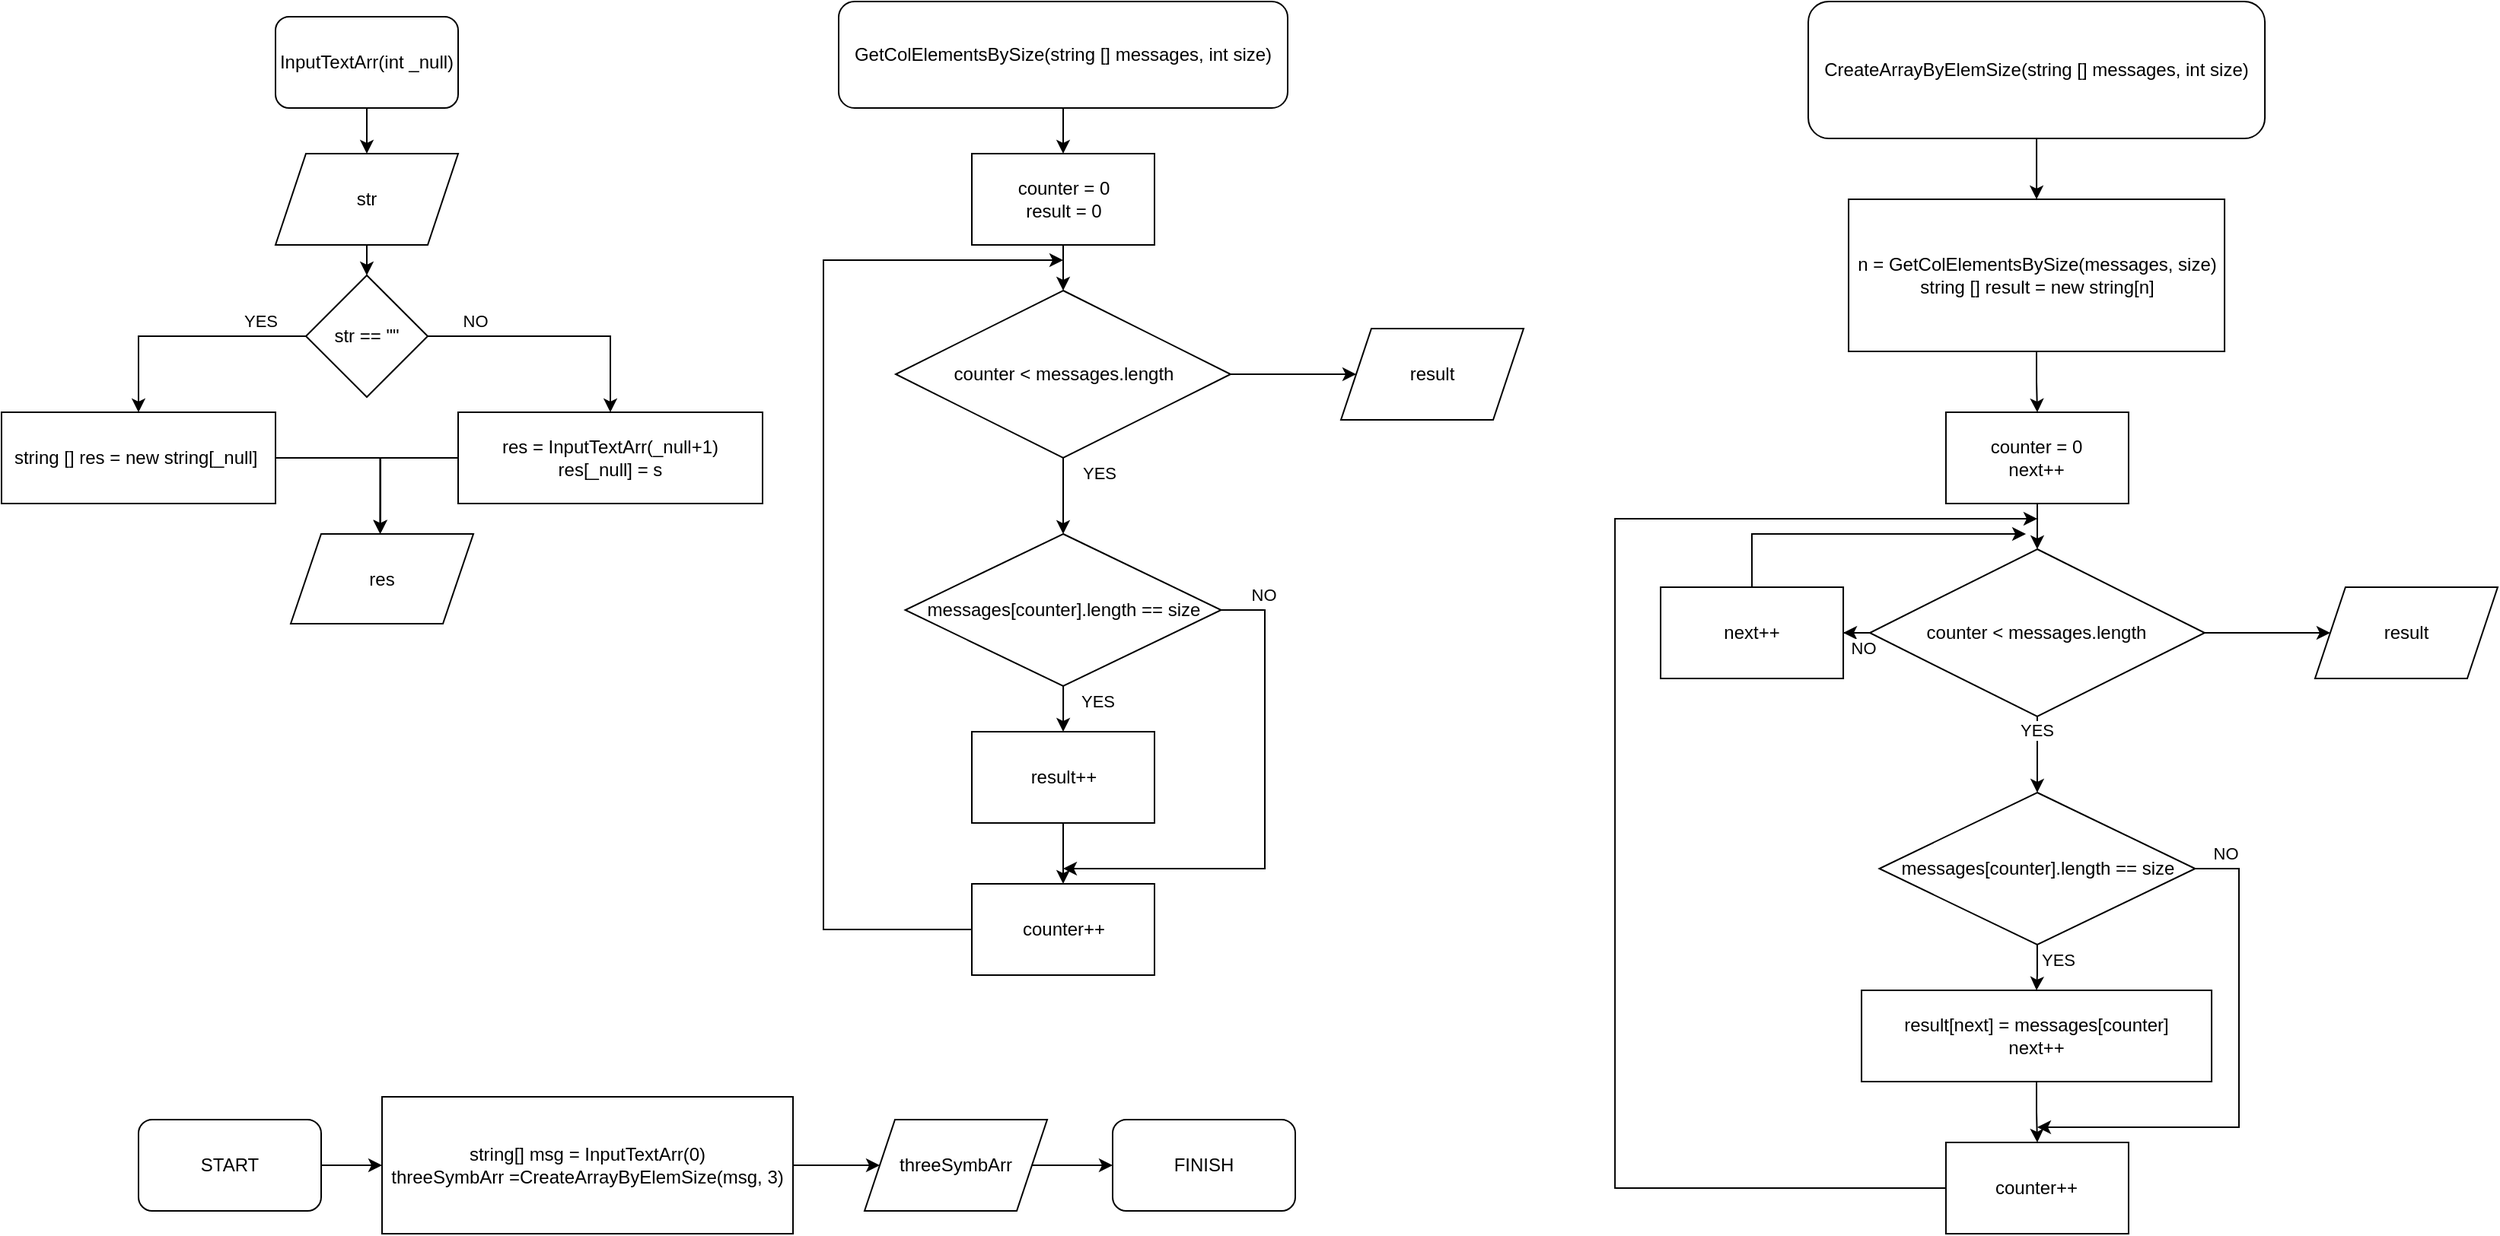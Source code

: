 <mxfile version="20.4.0" type="device"><diagram id="tbJE3glOUyHPcwlZO3bd" name="Страница 1"><mxGraphModel dx="1949" dy="1097" grid="1" gridSize="10" guides="1" tooltips="1" connect="1" arrows="1" fold="1" page="1" pageScale="1" pageWidth="827" pageHeight="1169" math="0" shadow="0"><root><mxCell id="0"/><mxCell id="1" parent="0"/><mxCell id="wAppSGFLKVEdXB1okQLq-21" style="edgeStyle=orthogonalEdgeStyle;rounded=0;orthogonalLoop=1;jettySize=auto;html=1;exitX=0.5;exitY=1;exitDx=0;exitDy=0;entryX=0.5;entryY=0;entryDx=0;entryDy=0;" parent="1" source="wAppSGFLKVEdXB1okQLq-1" target="wAppSGFLKVEdXB1okQLq-20" edge="1"><mxGeometry relative="1" as="geometry"/></mxCell><mxCell id="wAppSGFLKVEdXB1okQLq-1" value="InputTextArr(int _null)" style="rounded=1;whiteSpace=wrap;html=1;" parent="1" vertex="1"><mxGeometry x="180" y="20" width="120" height="60" as="geometry"/></mxCell><mxCell id="wAppSGFLKVEdXB1okQLq-13" style="edgeStyle=orthogonalEdgeStyle;rounded=0;orthogonalLoop=1;jettySize=auto;html=1;exitX=0;exitY=0.5;exitDx=0;exitDy=0;" parent="1" source="wAppSGFLKVEdXB1okQLq-6" target="wAppSGFLKVEdXB1okQLq-10" edge="1"><mxGeometry relative="1" as="geometry"/></mxCell><mxCell id="wAppSGFLKVEdXB1okQLq-16" value="YES" style="edgeLabel;html=1;align=center;verticalAlign=middle;resizable=0;points=[];" parent="wAppSGFLKVEdXB1okQLq-13" vertex="1" connectable="0"><mxGeometry x="-0.622" y="2" relative="1" as="geometry"><mxPoint y="-12" as="offset"/></mxGeometry></mxCell><mxCell id="wAppSGFLKVEdXB1okQLq-14" style="edgeStyle=orthogonalEdgeStyle;rounded=0;orthogonalLoop=1;jettySize=auto;html=1;exitX=1;exitY=0.5;exitDx=0;exitDy=0;entryX=0.5;entryY=0;entryDx=0;entryDy=0;" parent="1" source="wAppSGFLKVEdXB1okQLq-6" target="wAppSGFLKVEdXB1okQLq-9" edge="1"><mxGeometry relative="1" as="geometry"/></mxCell><mxCell id="wAppSGFLKVEdXB1okQLq-15" value="NO" style="edgeLabel;html=1;align=center;verticalAlign=middle;resizable=0;points=[];" parent="wAppSGFLKVEdXB1okQLq-14" vertex="1" connectable="0"><mxGeometry x="-0.632" y="1" relative="1" as="geometry"><mxPoint x="-1" y="-9" as="offset"/></mxGeometry></mxCell><mxCell id="wAppSGFLKVEdXB1okQLq-6" value="str == &quot;&quot;" style="rhombus;whiteSpace=wrap;html=1;" parent="1" vertex="1"><mxGeometry x="200" y="190" width="80" height="80" as="geometry"/></mxCell><mxCell id="wAppSGFLKVEdXB1okQLq-18" style="edgeStyle=orthogonalEdgeStyle;rounded=0;orthogonalLoop=1;jettySize=auto;html=1;entryX=0.491;entryY=-0.003;entryDx=0;entryDy=0;entryPerimeter=0;" parent="1" source="wAppSGFLKVEdXB1okQLq-9" edge="1" target="wAppSGFLKVEdXB1okQLq-44"><mxGeometry relative="1" as="geometry"><mxPoint x="250" y="410" as="targetPoint"/><Array as="points"><mxPoint x="249" y="310"/><mxPoint x="249" y="340"/><mxPoint x="249" y="340"/></Array></mxGeometry></mxCell><mxCell id="wAppSGFLKVEdXB1okQLq-9" value="res = InputTextArr(_null+1)&lt;br&gt;res[_null] = s" style="rounded=0;whiteSpace=wrap;html=1;" parent="1" vertex="1"><mxGeometry x="300" y="280" width="200" height="60" as="geometry"/></mxCell><mxCell id="wAppSGFLKVEdXB1okQLq-17" style="edgeStyle=orthogonalEdgeStyle;rounded=0;orthogonalLoop=1;jettySize=auto;html=1;entryX=0.489;entryY=-0.001;entryDx=0;entryDy=0;entryPerimeter=0;" parent="1" source="wAppSGFLKVEdXB1okQLq-10" target="wAppSGFLKVEdXB1okQLq-44" edge="1"><mxGeometry relative="1" as="geometry"><mxPoint x="247.92" y="406.02" as="targetPoint"/></mxGeometry></mxCell><mxCell id="wAppSGFLKVEdXB1okQLq-10" value="string [] res = new string[_null]&amp;nbsp;" style="rounded=0;whiteSpace=wrap;html=1;" parent="1" vertex="1"><mxGeometry y="280" width="180" height="60" as="geometry"/></mxCell><mxCell id="wAppSGFLKVEdXB1okQLq-22" style="edgeStyle=orthogonalEdgeStyle;rounded=0;orthogonalLoop=1;jettySize=auto;html=1;exitX=0.5;exitY=1;exitDx=0;exitDy=0;entryX=0.5;entryY=0;entryDx=0;entryDy=0;" parent="1" source="wAppSGFLKVEdXB1okQLq-20" target="wAppSGFLKVEdXB1okQLq-6" edge="1"><mxGeometry relative="1" as="geometry"/></mxCell><mxCell id="wAppSGFLKVEdXB1okQLq-20" value="str" style="shape=parallelogram;perimeter=parallelogramPerimeter;whiteSpace=wrap;html=1;fixedSize=1;" parent="1" vertex="1"><mxGeometry x="180" y="110" width="120" height="60" as="geometry"/></mxCell><mxCell id="wAppSGFLKVEdXB1okQLq-34" value="" style="edgeStyle=orthogonalEdgeStyle;rounded=0;orthogonalLoop=1;jettySize=auto;html=1;" parent="1" source="wAppSGFLKVEdXB1okQLq-23" target="wAppSGFLKVEdXB1okQLq-25" edge="1"><mxGeometry relative="1" as="geometry"/></mxCell><mxCell id="wAppSGFLKVEdXB1okQLq-23" value="GetColElementsBySize(string [] messages, int size)" style="rounded=1;whiteSpace=wrap;html=1;" parent="1" vertex="1"><mxGeometry x="550" y="10" width="295" height="70" as="geometry"/></mxCell><mxCell id="wAppSGFLKVEdXB1okQLq-33" style="edgeStyle=orthogonalEdgeStyle;rounded=0;orthogonalLoop=1;jettySize=auto;html=1;entryX=0.5;entryY=0;entryDx=0;entryDy=0;" parent="1" source="wAppSGFLKVEdXB1okQLq-25" target="wAppSGFLKVEdXB1okQLq-26" edge="1"><mxGeometry relative="1" as="geometry"/></mxCell><mxCell id="wAppSGFLKVEdXB1okQLq-25" value="counter = 0&lt;br&gt;result = 0" style="rounded=0;whiteSpace=wrap;html=1;" parent="1" vertex="1"><mxGeometry x="637.5" y="110" width="120" height="60" as="geometry"/></mxCell><mxCell id="wAppSGFLKVEdXB1okQLq-31" style="edgeStyle=orthogonalEdgeStyle;rounded=0;orthogonalLoop=1;jettySize=auto;html=1;entryX=0.5;entryY=0;entryDx=0;entryDy=0;" parent="1" source="wAppSGFLKVEdXB1okQLq-26" target="wAppSGFLKVEdXB1okQLq-27" edge="1"><mxGeometry relative="1" as="geometry"/></mxCell><mxCell id="wAppSGFLKVEdXB1okQLq-32" value="YES" style="edgeLabel;html=1;align=center;verticalAlign=middle;resizable=0;points=[];" parent="wAppSGFLKVEdXB1okQLq-31" vertex="1" connectable="0"><mxGeometry x="-0.664" y="-1" relative="1" as="geometry"><mxPoint x="24" y="1" as="offset"/></mxGeometry></mxCell><mxCell id="wAppSGFLKVEdXB1okQLq-43" value="" style="edgeStyle=orthogonalEdgeStyle;rounded=0;orthogonalLoop=1;jettySize=auto;html=1;" parent="1" source="wAppSGFLKVEdXB1okQLq-26" target="wAppSGFLKVEdXB1okQLq-42" edge="1"><mxGeometry relative="1" as="geometry"/></mxCell><mxCell id="wAppSGFLKVEdXB1okQLq-26" value="counter &amp;lt; messages.length" style="rhombus;whiteSpace=wrap;html=1;" parent="1" vertex="1"><mxGeometry x="587.5" y="200" width="220" height="110" as="geometry"/></mxCell><mxCell id="wAppSGFLKVEdXB1okQLq-36" value="" style="edgeStyle=orthogonalEdgeStyle;rounded=0;orthogonalLoop=1;jettySize=auto;html=1;" parent="1" source="wAppSGFLKVEdXB1okQLq-27" target="wAppSGFLKVEdXB1okQLq-29" edge="1"><mxGeometry relative="1" as="geometry"/></mxCell><mxCell id="wAppSGFLKVEdXB1okQLq-38" value="YES" style="edgeLabel;html=1;align=center;verticalAlign=middle;resizable=0;points=[];" parent="wAppSGFLKVEdXB1okQLq-36" vertex="1" connectable="0"><mxGeometry x="-0.688" relative="1" as="geometry"><mxPoint x="22" y="5" as="offset"/></mxGeometry></mxCell><mxCell id="wAppSGFLKVEdXB1okQLq-39" style="edgeStyle=orthogonalEdgeStyle;rounded=0;orthogonalLoop=1;jettySize=auto;html=1;" parent="1" source="wAppSGFLKVEdXB1okQLq-27" edge="1"><mxGeometry relative="1" as="geometry"><mxPoint x="697.5" y="580" as="targetPoint"/><Array as="points"><mxPoint x="830" y="410"/><mxPoint x="830" y="580"/></Array></mxGeometry></mxCell><mxCell id="wAppSGFLKVEdXB1okQLq-41" value="NO" style="edgeLabel;html=1;align=center;verticalAlign=middle;resizable=0;points=[];" parent="wAppSGFLKVEdXB1okQLq-39" vertex="1" connectable="0"><mxGeometry x="-0.492" y="-1" relative="1" as="geometry"><mxPoint y="-66" as="offset"/></mxGeometry></mxCell><mxCell id="wAppSGFLKVEdXB1okQLq-27" value="messages[counter].length == size" style="rhombus;whiteSpace=wrap;html=1;" parent="1" vertex="1"><mxGeometry x="593.75" y="360" width="207.5" height="100" as="geometry"/></mxCell><mxCell id="wAppSGFLKVEdXB1okQLq-37" value="" style="edgeStyle=orthogonalEdgeStyle;rounded=0;orthogonalLoop=1;jettySize=auto;html=1;" parent="1" source="wAppSGFLKVEdXB1okQLq-29" target="wAppSGFLKVEdXB1okQLq-30" edge="1"><mxGeometry relative="1" as="geometry"/></mxCell><mxCell id="wAppSGFLKVEdXB1okQLq-29" value="result++" style="rounded=0;whiteSpace=wrap;html=1;" parent="1" vertex="1"><mxGeometry x="637.5" y="490" width="120" height="60" as="geometry"/></mxCell><mxCell id="wAppSGFLKVEdXB1okQLq-35" style="edgeStyle=orthogonalEdgeStyle;rounded=0;orthogonalLoop=1;jettySize=auto;html=1;" parent="1" source="wAppSGFLKVEdXB1okQLq-30" edge="1"><mxGeometry relative="1" as="geometry"><mxPoint x="697.5" y="180" as="targetPoint"/><Array as="points"><mxPoint x="540" y="620"/><mxPoint x="540" y="180"/></Array></mxGeometry></mxCell><mxCell id="wAppSGFLKVEdXB1okQLq-30" value="counter++" style="rounded=0;whiteSpace=wrap;html=1;" parent="1" vertex="1"><mxGeometry x="637.5" y="590" width="120" height="60" as="geometry"/></mxCell><mxCell id="wAppSGFLKVEdXB1okQLq-42" value="result" style="shape=parallelogram;perimeter=parallelogramPerimeter;whiteSpace=wrap;html=1;fixedSize=1;" parent="1" vertex="1"><mxGeometry x="880" y="225" width="120" height="60" as="geometry"/></mxCell><mxCell id="wAppSGFLKVEdXB1okQLq-44" value="res" style="shape=parallelogram;perimeter=parallelogramPerimeter;whiteSpace=wrap;html=1;fixedSize=1;" parent="1" vertex="1"><mxGeometry x="190" y="360" width="120" height="59" as="geometry"/></mxCell><mxCell id="wAppSGFLKVEdXB1okQLq-49" value="" style="edgeStyle=orthogonalEdgeStyle;rounded=0;orthogonalLoop=1;jettySize=auto;html=1;" parent="1" source="wAppSGFLKVEdXB1okQLq-45" target="wAppSGFLKVEdXB1okQLq-47" edge="1"><mxGeometry relative="1" as="geometry"/></mxCell><mxCell id="wAppSGFLKVEdXB1okQLq-45" value="CreateArrayByElemSize(string [] messages, int size)" style="rounded=1;whiteSpace=wrap;html=1;" parent="1" vertex="1"><mxGeometry x="1187.03" y="10" width="300" height="90" as="geometry"/></mxCell><mxCell id="wAppSGFLKVEdXB1okQLq-66" value="" style="edgeStyle=orthogonalEdgeStyle;rounded=0;orthogonalLoop=1;jettySize=auto;html=1;" parent="1" source="wAppSGFLKVEdXB1okQLq-47" target="wAppSGFLKVEdXB1okQLq-51" edge="1"><mxGeometry relative="1" as="geometry"/></mxCell><mxCell id="wAppSGFLKVEdXB1okQLq-47" value="n = GetColElementsBySize(messages, size)&lt;br&gt;string [] result = new string[n]" style="rounded=0;whiteSpace=wrap;html=1;" parent="1" vertex="1"><mxGeometry x="1213.53" y="140" width="247" height="100" as="geometry"/></mxCell><mxCell id="wAppSGFLKVEdXB1okQLq-50" style="edgeStyle=orthogonalEdgeStyle;rounded=0;orthogonalLoop=1;jettySize=auto;html=1;entryX=0.5;entryY=0;entryDx=0;entryDy=0;" parent="1" source="wAppSGFLKVEdXB1okQLq-51" target="wAppSGFLKVEdXB1okQLq-55" edge="1"><mxGeometry relative="1" as="geometry"/></mxCell><mxCell id="wAppSGFLKVEdXB1okQLq-51" value="counter = 0&lt;br&gt;next++" style="rounded=0;whiteSpace=wrap;html=1;" parent="1" vertex="1"><mxGeometry x="1277.48" y="280" width="120" height="60" as="geometry"/></mxCell><mxCell id="wAppSGFLKVEdXB1okQLq-52" style="edgeStyle=orthogonalEdgeStyle;rounded=0;orthogonalLoop=1;jettySize=auto;html=1;entryX=0.5;entryY=0;entryDx=0;entryDy=0;" parent="1" source="wAppSGFLKVEdXB1okQLq-55" target="wAppSGFLKVEdXB1okQLq-60" edge="1"><mxGeometry relative="1" as="geometry"/></mxCell><mxCell id="wAppSGFLKVEdXB1okQLq-53" value="YES" style="edgeLabel;html=1;align=center;verticalAlign=middle;resizable=0;points=[];" parent="wAppSGFLKVEdXB1okQLq-52" vertex="1" connectable="0"><mxGeometry x="-0.664" y="-1" relative="1" as="geometry"><mxPoint as="offset"/></mxGeometry></mxCell><mxCell id="wAppSGFLKVEdXB1okQLq-54" value="" style="edgeStyle=orthogonalEdgeStyle;rounded=0;orthogonalLoop=1;jettySize=auto;html=1;" parent="1" source="wAppSGFLKVEdXB1okQLq-55" target="wAppSGFLKVEdXB1okQLq-65" edge="1"><mxGeometry relative="1" as="geometry"/></mxCell><mxCell id="zTAYpVktYQNXzjLlSRKJ-2" value="" style="edgeStyle=orthogonalEdgeStyle;rounded=0;orthogonalLoop=1;jettySize=auto;html=1;" edge="1" parent="1" source="wAppSGFLKVEdXB1okQLq-55" target="zTAYpVktYQNXzjLlSRKJ-1"><mxGeometry relative="1" as="geometry"/></mxCell><mxCell id="zTAYpVktYQNXzjLlSRKJ-3" value="NO" style="edgeLabel;html=1;align=center;verticalAlign=middle;resizable=0;points=[];" vertex="1" connectable="0" parent="zTAYpVktYQNXzjLlSRKJ-2"><mxGeometry x="0.573" relative="1" as="geometry"><mxPoint x="-1" y="10" as="offset"/></mxGeometry></mxCell><mxCell id="wAppSGFLKVEdXB1okQLq-55" value="counter &amp;lt; messages.length" style="rhombus;whiteSpace=wrap;html=1;" parent="1" vertex="1"><mxGeometry x="1227.48" y="370" width="220" height="110" as="geometry"/></mxCell><mxCell id="wAppSGFLKVEdXB1okQLq-56" value="" style="edgeStyle=orthogonalEdgeStyle;rounded=0;orthogonalLoop=1;jettySize=auto;html=1;" parent="1" source="wAppSGFLKVEdXB1okQLq-60" target="wAppSGFLKVEdXB1okQLq-62" edge="1"><mxGeometry relative="1" as="geometry"/></mxCell><mxCell id="wAppSGFLKVEdXB1okQLq-57" value="YES" style="edgeLabel;html=1;align=center;verticalAlign=middle;resizable=0;points=[];" parent="wAppSGFLKVEdXB1okQLq-56" vertex="1" connectable="0"><mxGeometry x="-0.688" relative="1" as="geometry"><mxPoint x="13" y="5" as="offset"/></mxGeometry></mxCell><mxCell id="wAppSGFLKVEdXB1okQLq-58" style="edgeStyle=orthogonalEdgeStyle;rounded=0;orthogonalLoop=1;jettySize=auto;html=1;" parent="1" source="wAppSGFLKVEdXB1okQLq-60" edge="1"><mxGeometry relative="1" as="geometry"><mxPoint x="1337.48" y="750" as="targetPoint"/><Array as="points"><mxPoint x="1469.98" y="580"/><mxPoint x="1469.98" y="750"/></Array></mxGeometry></mxCell><mxCell id="wAppSGFLKVEdXB1okQLq-59" value="NO" style="edgeLabel;html=1;align=center;verticalAlign=middle;resizable=0;points=[];" parent="wAppSGFLKVEdXB1okQLq-58" vertex="1" connectable="0"><mxGeometry x="-0.492" y="-1" relative="1" as="geometry"><mxPoint x="-8" y="-65" as="offset"/></mxGeometry></mxCell><mxCell id="wAppSGFLKVEdXB1okQLq-60" value="messages[counter].length == size" style="rhombus;whiteSpace=wrap;html=1;" parent="1" vertex="1"><mxGeometry x="1233.73" y="530" width="207.5" height="100" as="geometry"/></mxCell><mxCell id="wAppSGFLKVEdXB1okQLq-61" value="" style="edgeStyle=orthogonalEdgeStyle;rounded=0;orthogonalLoop=1;jettySize=auto;html=1;" parent="1" source="wAppSGFLKVEdXB1okQLq-62" target="wAppSGFLKVEdXB1okQLq-64" edge="1"><mxGeometry relative="1" as="geometry"/></mxCell><mxCell id="wAppSGFLKVEdXB1okQLq-62" value="result[next] = messages[counter]&lt;br&gt;next++" style="rounded=0;whiteSpace=wrap;html=1;" parent="1" vertex="1"><mxGeometry x="1222.03" y="660" width="230" height="60" as="geometry"/></mxCell><mxCell id="wAppSGFLKVEdXB1okQLq-63" style="edgeStyle=orthogonalEdgeStyle;rounded=0;orthogonalLoop=1;jettySize=auto;html=1;" parent="1" source="wAppSGFLKVEdXB1okQLq-64" edge="1"><mxGeometry relative="1" as="geometry"><mxPoint x="1337.48" y="350" as="targetPoint"/><Array as="points"><mxPoint x="1060.03" y="790"/><mxPoint x="1060.03" y="350"/></Array></mxGeometry></mxCell><mxCell id="wAppSGFLKVEdXB1okQLq-64" value="counter++" style="rounded=0;whiteSpace=wrap;html=1;" parent="1" vertex="1"><mxGeometry x="1277.48" y="760" width="120" height="60" as="geometry"/></mxCell><mxCell id="wAppSGFLKVEdXB1okQLq-65" value="result" style="shape=parallelogram;perimeter=parallelogramPerimeter;whiteSpace=wrap;html=1;fixedSize=1;" parent="1" vertex="1"><mxGeometry x="1519.98" y="395" width="120" height="60" as="geometry"/></mxCell><mxCell id="wAppSGFLKVEdXB1okQLq-70" value="" style="edgeStyle=orthogonalEdgeStyle;rounded=0;orthogonalLoop=1;jettySize=auto;html=1;" parent="1" source="wAppSGFLKVEdXB1okQLq-67" target="wAppSGFLKVEdXB1okQLq-68" edge="1"><mxGeometry relative="1" as="geometry"/></mxCell><mxCell id="wAppSGFLKVEdXB1okQLq-67" value="START" style="rounded=1;whiteSpace=wrap;html=1;" parent="1" vertex="1"><mxGeometry x="90" y="745" width="120" height="60" as="geometry"/></mxCell><mxCell id="wAppSGFLKVEdXB1okQLq-71" value="" style="edgeStyle=orthogonalEdgeStyle;rounded=0;orthogonalLoop=1;jettySize=auto;html=1;" parent="1" source="wAppSGFLKVEdXB1okQLq-68" target="wAppSGFLKVEdXB1okQLq-69" edge="1"><mxGeometry relative="1" as="geometry"/></mxCell><mxCell id="wAppSGFLKVEdXB1okQLq-68" value="string[] msg = InputTextArr(0)&lt;br&gt;threeSymbArr =CreateArrayByElemSize(msg, 3)" style="rounded=0;whiteSpace=wrap;html=1;" parent="1" vertex="1"><mxGeometry x="250" y="730" width="270" height="90" as="geometry"/></mxCell><mxCell id="wAppSGFLKVEdXB1okQLq-73" value="" style="edgeStyle=orthogonalEdgeStyle;rounded=0;orthogonalLoop=1;jettySize=auto;html=1;" parent="1" source="wAppSGFLKVEdXB1okQLq-69" target="wAppSGFLKVEdXB1okQLq-72" edge="1"><mxGeometry relative="1" as="geometry"/></mxCell><mxCell id="wAppSGFLKVEdXB1okQLq-69" value="threeSymbArr" style="shape=parallelogram;perimeter=parallelogramPerimeter;whiteSpace=wrap;html=1;fixedSize=1;" parent="1" vertex="1"><mxGeometry x="567" y="745" width="120" height="60" as="geometry"/></mxCell><mxCell id="wAppSGFLKVEdXB1okQLq-72" value="FINISH" style="rounded=1;whiteSpace=wrap;html=1;" parent="1" vertex="1"><mxGeometry x="730" y="745" width="120" height="60" as="geometry"/></mxCell><mxCell id="zTAYpVktYQNXzjLlSRKJ-4" style="edgeStyle=orthogonalEdgeStyle;rounded=0;orthogonalLoop=1;jettySize=auto;html=1;exitX=0.5;exitY=0;exitDx=0;exitDy=0;" edge="1" parent="1" source="zTAYpVktYQNXzjLlSRKJ-1"><mxGeometry relative="1" as="geometry"><mxPoint x="1330.03" y="360" as="targetPoint"/><Array as="points"><mxPoint x="1150.03" y="360"/></Array></mxGeometry></mxCell><mxCell id="zTAYpVktYQNXzjLlSRKJ-1" value="next++" style="rounded=0;whiteSpace=wrap;html=1;" vertex="1" parent="1"><mxGeometry x="1090.03" y="395" width="120" height="60" as="geometry"/></mxCell></root></mxGraphModel></diagram></mxfile>